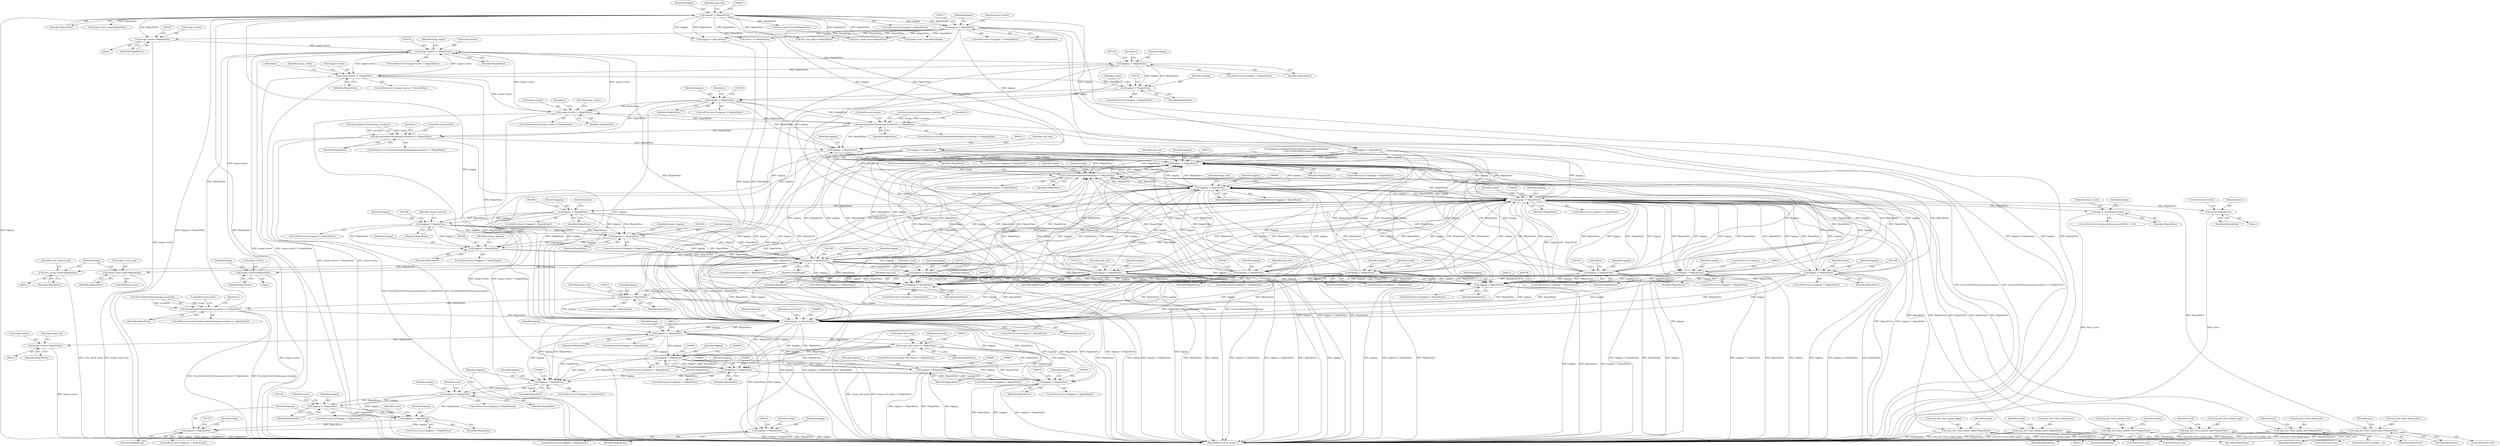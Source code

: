 digraph "0_ImageMagick_9eedb5660f1704cde8e8cd784c5c2a09dd2fd60f_0@pointer" {
"1004461" [label="(Call,image->matte=MagickFalse)"];
"1004313" [label="(Call,logging != MagickFalse)"];
"1004043" [label="(Call,logging != MagickFalse)"];
"1005137" [label="(Call,image->matte != MagickFalse)"];
"1005188" [label="(Call,logging != MagickFalse)"];
"1005579" [label="(Call,image->matte != MagickFalse)"];
"1005721" [label="(Call,logging != MagickFalse)"];
"1005742" [label="(Call,logging != MagickFalse)"];
"1006014" [label="(Call,image->matte != MagickFalse)"];
"1006124" [label="(Call,SyncAuthenticPixels(image,exception) == MagickFalse)"];
"1006203" [label="(Call,SyncAuthenticPixels(image,exception) == MagickFalse)"];
"1006210" [label="(Call,logging != MagickFalse)"];
"1006368" [label="(Call,logging != MagickFalse)"];
"1006626" [label="(Call,LosslessReduceDepthOK(image) != MagickFalse)"];
"1006661" [label="(Call,logging != MagickFalse)"];
"1000452" [label="(Call,logging != MagickFalse)"];
"1000481" [label="(Call,status=MagickFalse)"];
"1000657" [label="(Call,skip_to_iend=MagickFalse)"];
"1000671" [label="(Call,logging != MagickFalse)"];
"1004727" [label="(Call,logging != MagickFalse)"];
"1004781" [label="(Call,logging != MagickFalse)"];
"1005011" [label="(Call,logging != MagickFalse)"];
"1005130" [label="(Call,SyncAuthenticPixels(image,exception) == MagickFalse)"];
"1006682" [label="(Call,logging != MagickFalse)"];
"1006708" [label="(Call,logging != MagickFalse)"];
"1006737" [label="(Call,logging != MagickFalse)"];
"1006804" [label="(Call,image->matte=MagickFalse)"];
"1006810" [label="(Call,image_info->ping == MagickFalse)"];
"1006857" [label="(Call,logging != MagickFalse)"];
"1006896" [label="(Call,logging != MagickFalse)"];
"1006938" [label="(Call,logging != MagickFalse)"];
"1006969" [label="(Call,logging != MagickFalse)"];
"1007057" [label="(Call,logging != MagickFalse)"];
"1007075" [label="(Call,logging != MagickFalse)"];
"1007142" [label="(Call,logging != MagickFalse)"];
"1007296" [label="(Call,logging != MagickFalse)"];
"1007363" [label="(Call,logging != MagickFalse)"];
"1000758" [label="(Call,logging != MagickFalse)"];
"1001071" [label="(Call,logging != MagickFalse)"];
"1001301" [label="(Call,logging != MagickFalse)"];
"1001361" [label="(Call,mng_info->have_global_bkgd=MagickFalse)"];
"1001794" [label="(Call,mng_info->have_global_gama=MagickFalse)"];
"1001942" [label="(Call,mng_info->have_global_chrm=MagickFalse)"];
"1001981" [label="(Call,mng_info->have_global_srgb=MagickFalse)"];
"1002080" [label="(Call,logging != MagickFalse)"];
"1002194" [label="(Call,logging != MagickFalse)"];
"1002255" [label="(Call,logging != MagickFalse)"];
"1002300" [label="(Call,logging != MagickFalse)"];
"1002381" [label="(Call,logging != MagickFalse)"];
"1002452" [label="(Call,term_chunk_found=MagickFalse)"];
"1002456" [label="(Call,image->start_loop=MagickFalse)"];
"1002512" [label="(Call,image->matte=MagickFalse)"];
"1002527" [label="(Call,logging != MagickFalse)"];
"1003005" [label="(Call,logging != MagickFalse)"];
"1003121" [label="(Call,logging != MagickFalse)"];
"1003676" [label="(Call,mng_info->have_global_sbit=MagickFalse)"];
"1003778" [label="(Call,mng_info->have_global_phys=MagickFalse)"];
"1006748" [label="(Identifier,image)"];
"1006020" [label="(Identifier,q)"];
"1007144" [label="(Identifier,MagickFalse)"];
"1002460" [label="(Identifier,MagickFalse)"];
"1003786" [label="(Identifier,type)"];
"1002208" [label="(Identifier,change_timeout)"];
"1007142" [label="(Call,logging != MagickFalse)"];
"1002081" [label="(Identifier,logging)"];
"1004551" [label="(Call,status == MagickFalse)"];
"1007296" [label="(Call,logging != MagickFalse)"];
"1007362" [label="(ControlStructure,if (logging != MagickFalse))"];
"1006811" [label="(Call,image_info->ping)"];
"1007074" [label="(ControlStructure,if (logging != MagickFalse))"];
"1001362" [label="(Call,mng_info->have_global_bkgd)"];
"1002453" [label="(Identifier,term_chunk_found)"];
"1002196" [label="(Identifier,MagickFalse)"];
"1002565" [label="(Identifier,chunk)"];
"1004045" [label="(Identifier,MagickFalse)"];
"1004313" [label="(Call,logging != MagickFalse)"];
"1000671" [label="(Call,logging != MagickFalse)"];
"1005012" [label="(Identifier,logging)"];
"1002257" [label="(Identifier,MagickFalse)"];
"1006736" [label="(ControlStructure,if (logging != MagickFalse))"];
"1006706" [label="(Block,)"];
"1004314" [label="(Identifier,logging)"];
"1007364" [label="(Identifier,logging)"];
"1001073" [label="(Identifier,MagickFalse)"];
"1001072" [label="(Identifier,logging)"];
"1002331" [label="(Identifier,change_clipping)"];
"1002094" [label="(Identifier,length)"];
"1004471" [label="(Call,logging != MagickFalse)"];
"1005013" [label="(Identifier,MagickFalse)"];
"1004315" [label="(Identifier,MagickFalse)"];
"1006221" [label="(Identifier,crop_box)"];
"1003005" [label="(Call,logging != MagickFalse)"];
"1003778" [label="(Call,mng_info->have_global_phys=MagickFalse)"];
"1003736" [label="(Identifier,type)"];
"1005078" [label="(Identifier,y)"];
"1004243" [label="(Call,term_chunk_found=MagickFalse)"];
"1003007" [label="(Identifier,MagickFalse)"];
"1005612" [label="(Identifier,magn_methy)"];
"1006663" [label="(Identifier,MagickFalse)"];
"1006707" [label="(ControlStructure,if (logging != MagickFalse))"];
"1006212" [label="(Identifier,MagickFalse)"];
"1004645" [label="(Call,logging != MagickFalse)"];
"1001987" [label="(Identifier,chunk)"];
"1006660" [label="(ControlStructure,if (logging != MagickFalse))"];
"1002398" [label="(Identifier,insert_layers)"];
"1004727" [label="(Call,logging != MagickFalse)"];
"1002380" [label="(ControlStructure,if (logging != MagickFalse))"];
"1000454" [label="(Identifier,MagickFalse)"];
"1003672" [label="(ControlStructure,if (length < 4))"];
"1002382" [label="(Identifier,logging)"];
"1005187" [label="(ControlStructure,if (logging != MagickFalse))"];
"1006673" [label="(Identifier,image_info)"];
"1001943" [label="(Call,mng_info->have_global_chrm)"];
"1005131" [label="(Call,SyncAuthenticPixels(image,exception))"];
"1006683" [label="(Identifier,logging)"];
"1006805" [label="(Call,image->matte)"];
"1000484" [label="(ControlStructure,break;)"];
"1006693" [label="(Identifier,insert_layers)"];
"1006014" [label="(Call,image->matte != MagickFalse)"];
"1006211" [label="(Identifier,logging)"];
"1001981" [label="(Call,mng_info->have_global_srgb=MagickFalse)"];
"1007141" [label="(ControlStructure,if (logging != MagickFalse))"];
"1004461" [label="(Call,image->matte=MagickFalse)"];
"1005190" [label="(Identifier,MagickFalse)"];
"1006897" [label="(Identifier,logging)"];
"1007132" [label="(Identifier,image)"];
"1003120" [label="(ControlStructure,if (logging != MagickFalse))"];
"1006857" [label="(Call,logging != MagickFalse)"];
"1007374" [label="(MethodReturn,static Image *)"];
"1005130" [label="(Call,SyncAuthenticPixels(image,exception) == MagickFalse)"];
"1005722" [label="(Identifier,logging)"];
"1006018" [label="(Identifier,MagickFalse)"];
"1006662" [label="(Identifier,logging)"];
"1006970" [label="(Identifier,logging)"];
"1001091" [label="(Identifier,chunk)"];
"1000758" [label="(Call,logging != MagickFalse)"];
"1006821" [label="(Identifier,mng_info)"];
"1002408" [label="(Block,)"];
"1005768" [label="(Identifier,y)"];
"1006938" [label="(Call,logging != MagickFalse)"];
"1005721" [label="(Call,logging != MagickFalse)"];
"1006123" [label="(ControlStructure,if (SyncAuthenticPixels(image,exception) == MagickFalse))"];
"1004781" [label="(Call,logging != MagickFalse)"];
"1004334" [label="(Identifier,insert_layers)"];
"1006203" [label="(Call,SyncAuthenticPixels(image,exception) == MagickFalse)"];
"1005188" [label="(Call,logging != MagickFalse)"];
"1006210" [label="(Call,logging != MagickFalse)"];
"1006151" [label="(Identifier,y)"];
"1001329" [label="(Identifier,length)"];
"1002194" [label="(Call,logging != MagickFalse)"];
"1002526" [label="(ControlStructure,if (logging != MagickFalse))"];
"1000483" [label="(Identifier,MagickFalse)"];
"1001794" [label="(Call,mng_info->have_global_gama=MagickFalse)"];
"1006895" [label="(ControlStructure,if (logging != MagickFalse))"];
"1000760" [label="(Identifier,MagickFalse)"];
"1002383" [label="(Identifier,MagickFalse)"];
"1002528" [label="(Identifier,logging)"];
"1006896" [label="(Call,logging != MagickFalse)"];
"1000453" [label="(Identifier,logging)"];
"1001365" [label="(Identifier,MagickFalse)"];
"1001300" [label="(ControlStructure,if (logging != MagickFalse))"];
"1002254" [label="(ControlStructure,if (logging != MagickFalse))"];
"1000650" [label="(ControlStructure,if (memcmp(type,mng_IEND,4) == 0))"];
"1006013" [label="(ControlStructure,if (image->matte != MagickFalse))"];
"1006627" [label="(Call,LosslessReduceDepthOK(image))"];
"1000672" [label="(Identifier,logging)"];
"1004043" [label="(Call,logging != MagickFalse)"];
"1006367" [label="(ControlStructure,if (logging != MagickFalse))"];
"1004729" [label="(Identifier,MagickFalse)"];
"1000452" [label="(Call,logging != MagickFalse)"];
"1005137" [label="(Call,image->matte != MagickFalse)"];
"1006681" [label="(ControlStructure,if (logging != MagickFalse))"];
"1001941" [label="(ControlStructure,else)"];
"1006209" [label="(ControlStructure,if (logging != MagickFalse))"];
"1002079" [label="(ControlStructure,if (logging != MagickFalse))"];
"1006684" [label="(Identifier,MagickFalse)"];
"1001798" [label="(Identifier,MagickFalse)"];
"1002457" [label="(Call,image->start_loop)"];
"1004042" [label="(ControlStructure,if (logging != MagickFalse))"];
"1006128" [label="(Identifier,MagickFalse)"];
"1006124" [label="(Call,SyncAuthenticPixels(image,exception) == MagickFalse)"];
"1006208" [label="(ControlStructure,break;)"];
"1006858" [label="(Identifier,logging)"];
"1007363" [label="(Call,logging != MagickFalse)"];
"1000451" [label="(ControlStructure,if (logging != MagickFalse))"];
"1002256" [label="(Identifier,logging)"];
"1001800" [label="(Identifier,chunk)"];
"1006629" [label="(Identifier,MagickFalse)"];
"1007076" [label="(Identifier,logging)"];
"1007298" [label="(Identifier,MagickFalse)"];
"1006814" [label="(Identifier,MagickFalse)"];
"1001302" [label="(Identifier,logging)"];
"1003144" [label="(Identifier,mng_info)"];
"1003782" [label="(Identifier,MagickFalse)"];
"1005579" [label="(Call,image->matte != MagickFalse)"];
"1005720" [label="(ControlStructure,if (logging != MagickFalse))"];
"1006971" [label="(Identifier,MagickFalse)"];
"1006045" [label="(Identifier,magn_methx)"];
"1004780" [label="(ControlStructure,if (logging != MagickFalse))"];
"1006710" [label="(Identifier,MagickFalse)"];
"1006969" [label="(Call,logging != MagickFalse)"];
"1006737" [label="(Call,logging != MagickFalse)"];
"1006937" [label="(ControlStructure,if (logging != MagickFalse))"];
"1004793" [label="(Identifier,mng_info)"];
"1007057" [label="(Call,logging != MagickFalse)"];
"1003680" [label="(Identifier,MagickFalse)"];
"1000670" [label="(ControlStructure,if (logging != MagickFalse))"];
"1006370" [label="(Identifier,MagickFalse)"];
"1005744" [label="(Identifier,MagickFalse)"];
"1002381" [label="(Call,logging != MagickFalse)"];
"1004782" [label="(Identifier,logging)"];
"1005136" [label="(ControlStructure,if (image->matte != MagickFalse))"];
"1006856" [label="(ControlStructure,if (logging != MagickFalse))"];
"1007075" [label="(Call,logging != MagickFalse)"];
"1000785" [label="(Identifier,p)"];
"1000658" [label="(Identifier,skip_to_iend)"];
"1002255" [label="(Call,logging != MagickFalse)"];
"1002441" [label="(Block,)"];
"1005203" [label="(Identifier,m)"];
"1000482" [label="(Identifier,status)"];
"1004396" [label="(Call,term_chunk_found=MagickFalse)"];
"1007077" [label="(Identifier,MagickFalse)"];
"1007297" [label="(Identifier,logging)"];
"1001301" [label="(Call,logging != MagickFalse)"];
"1004728" [label="(Identifier,logging)"];
"1002463" [label="(Identifier,image)"];
"1001368" [label="(Identifier,length)"];
"1001942" [label="(Call,mng_info->have_global_chrm=MagickFalse)"];
"1006682" [label="(Call,logging != MagickFalse)"];
"1005151" [label="(Identifier,large_image)"];
"1005743" [label="(Identifier,logging)"];
"1002516" [label="(Identifier,MagickFalse)"];
"1006207" [label="(Identifier,MagickFalse)"];
"1000480" [label="(Block,)"];
"1004465" [label="(Identifier,MagickFalse)"];
"1007302" [label="(Identifier,scene)"];
"1006202" [label="(ControlStructure,if (SyncAuthenticPixels(image,exception) == MagickFalse))"];
"1007152" [label="(Identifier,scene)"];
"1004352" [label="(Block,)"];
"1004462" [label="(Call,image->matte)"];
"1003121" [label="(Call,logging != MagickFalse)"];
"1002302" [label="(Identifier,MagickFalse)"];
"1006626" [label="(Call,LosslessReduceDepthOK(image) != MagickFalse)"];
"1003676" [label="(Call,mng_info->have_global_sbit=MagickFalse)"];
"1006739" [label="(Identifier,MagickFalse)"];
"1001361" [label="(Call,mng_info->have_global_bkgd=MagickFalse)"];
"1004400" [label="(Call,image->start_loop=MagickFalse)"];
"1001795" [label="(Call,mng_info->have_global_gama)"];
"1001793" [label="(ControlStructure,else)"];
"1006898" [label="(Identifier,MagickFalse)"];
"1001946" [label="(Identifier,MagickFalse)"];
"1005723" [label="(Identifier,MagickFalse)"];
"1005583" [label="(Identifier,MagickFalse)"];
"1006709" [label="(Identifier,logging)"];
"1002269" [label="(Identifier,change_clipping)"];
"1003779" [label="(Call,mng_info->have_global_phys)"];
"1002299" [label="(ControlStructure,if (logging != MagickFalse))"];
"1005011" [label="(Call,logging != MagickFalse)"];
"1005578" [label="(ControlStructure,if (image->matte != MagickFalse))"];
"1000757" [label="(ControlStructure,if (logging != MagickFalse))"];
"1002195" [label="(Identifier,logging)"];
"1005129" [label="(ControlStructure,if (SyncAuthenticPixels(image,exception) == MagickFalse))"];
"1005135" [label="(ControlStructure,break;)"];
"1006129" [label="(ControlStructure,break;)"];
"1007058" [label="(Identifier,logging)"];
"1002301" [label="(Identifier,logging)"];
"1005741" [label="(ControlStructure,if (logging != MagickFalse))"];
"1006939" [label="(Identifier,logging)"];
"1000657" [label="(Call,skip_to_iend=MagickFalse)"];
"1005138" [label="(Call,image->matte)"];
"1006708" [label="(Call,logging != MagickFalse)"];
"1000662" [label="(Identifier,length)"];
"1003006" [label="(Identifier,logging)"];
"1001985" [label="(Identifier,MagickFalse)"];
"1002456" [label="(Call,image->start_loop=MagickFalse)"];
"1003022" [label="(Identifier,loop_iters)"];
"1000680" [label="(ControlStructure,continue;)"];
"1000759" [label="(Identifier,logging)"];
"1004726" [label="(ControlStructure,if (logging != MagickFalse))"];
"1003004" [label="(ControlStructure,if (logging != MagickFalse))"];
"1004508" [label="(Call,first_mng_object=MagickFalse)"];
"1006625" [label="(ControlStructure,if (LosslessReduceDepthOK(image) != MagickFalse))"];
"1006636" [label="(Identifier,image)"];
"1004247" [label="(Call,image->start_loop=MagickFalse)"];
"1000481" [label="(Call,status=MagickFalse)"];
"1005010" [label="(ControlStructure,if (logging != MagickFalse))"];
"1006968" [label="(ControlStructure,if (logging != MagickFalse))"];
"1005742" [label="(Call,logging != MagickFalse)"];
"1003123" [label="(Identifier,MagickFalse)"];
"1003777" [label="(ControlStructure,else)"];
"1006738" [label="(Identifier,logging)"];
"1003677" [label="(Call,mng_info->have_global_sbit)"];
"1006125" [label="(Call,SyncAuthenticPixels(image,exception))"];
"1006812" [label="(Identifier,image_info)"];
"1000267" [label="(Call,logging=LogMagickEvent(CoderEvent,GetMagickModule(),\n    \"  Enter ReadOneMNGImage()\"))"];
"1002454" [label="(Identifier,MagickFalse)"];
"1006204" [label="(Call,SyncAuthenticPixels(image,exception))"];
"1004044" [label="(Identifier,logging)"];
"1002527" [label="(Call,logging != MagickFalse)"];
"1005189" [label="(Identifier,logging)"];
"1006381" [label="(Identifier,crop_box)"];
"1006720" [label="(Identifier,image)"];
"1006368" [label="(Call,logging != MagickFalse)"];
"1000478" [label="(Identifier,length)"];
"1007373" [label="(Identifier,image)"];
"1002512" [label="(Call,image->matte=MagickFalse)"];
"1001070" [label="(ControlStructure,if (logging != MagickFalse))"];
"1001071" [label="(Call,logging != MagickFalse)"];
"1005134" [label="(Identifier,MagickFalse)"];
"1001982" [label="(Call,mng_info->have_global_srgb)"];
"1006804" [label="(Call,image->matte=MagickFalse)"];
"1002519" [label="(Identifier,image)"];
"1003122" [label="(Identifier,logging)"];
"1007295" [label="(ControlStructure,if (logging != MagickFalse))"];
"1006810" [label="(Call,image_info->ping == MagickFalse)"];
"1005021" [label="(Identifier,image_info)"];
"1006859" [label="(Identifier,MagickFalse)"];
"1002193" [label="(ControlStructure,if (logging != MagickFalse))"];
"1002513" [label="(Call,image->matte)"];
"1006808" [label="(Identifier,MagickFalse)"];
"1001303" [label="(Identifier,MagickFalse)"];
"1004783" [label="(Identifier,MagickFalse)"];
"1001360" [label="(Block,)"];
"1002082" [label="(Identifier,MagickFalse)"];
"1006940" [label="(Identifier,MagickFalse)"];
"1005580" [label="(Call,image->matte)"];
"1000659" [label="(Identifier,MagickFalse)"];
"1006809" [label="(ControlStructure,if (image_info->ping == MagickFalse))"];
"1007059" [label="(Identifier,MagickFalse)"];
"1001980" [label="(ControlStructure,else)"];
"1006015" [label="(Call,image->matte)"];
"1004067" [label="(Identifier,mng_info)"];
"1006632" [label="(Identifier,image)"];
"1007143" [label="(Identifier,logging)"];
"1001948" [label="(Identifier,chunk)"];
"1002300" [label="(Call,logging != MagickFalse)"];
"1002452" [label="(Call,term_chunk_found=MagickFalse)"];
"1002455" [label="(ControlStructure,else)"];
"1005141" [label="(Identifier,MagickFalse)"];
"1007081" [label="(Identifier,scene)"];
"1004086" [label="(Call,logging != MagickFalse)"];
"1005758" [label="(Identifier,y)"];
"1005585" [label="(Identifier,q)"];
"1006369" [label="(Identifier,logging)"];
"1000673" [label="(Identifier,MagickFalse)"];
"1002080" [label="(Call,logging != MagickFalse)"];
"1002529" [label="(Identifier,MagickFalse)"];
"1006661" [label="(Call,logging != MagickFalse)"];
"1007056" [label="(ControlStructure,if (logging != MagickFalse))"];
"1004312" [label="(ControlStructure,if (logging != MagickFalse))"];
"1005732" [label="(Identifier,image)"];
"1007365" [label="(Identifier,MagickFalse)"];
"1004461" -> "1004352"  [label="AST: "];
"1004461" -> "1004465"  [label="CFG: "];
"1004462" -> "1004461"  [label="AST: "];
"1004465" -> "1004461"  [label="AST: "];
"1004467" -> "1004461"  [label="CFG: "];
"1004461" -> "1007374"  [label="DDG: image->matte"];
"1004313" -> "1004461"  [label="DDG: MagickFalse"];
"1004043" -> "1004461"  [label="DDG: MagickFalse"];
"1004461" -> "1005137"  [label="DDG: image->matte"];
"1004313" -> "1004312"  [label="AST: "];
"1004313" -> "1004315"  [label="CFG: "];
"1004314" -> "1004313"  [label="AST: "];
"1004315" -> "1004313"  [label="AST: "];
"1004317" -> "1004313"  [label="CFG: "];
"1004334" -> "1004313"  [label="CFG: "];
"1004313" -> "1007374"  [label="DDG: MagickFalse"];
"1004313" -> "1007374"  [label="DDG: logging != MagickFalse"];
"1004313" -> "1007374"  [label="DDG: logging"];
"1004043" -> "1004313"  [label="DDG: logging"];
"1004043" -> "1004313"  [label="DDG: MagickFalse"];
"1004313" -> "1004396"  [label="DDG: MagickFalse"];
"1004313" -> "1004400"  [label="DDG: MagickFalse"];
"1004313" -> "1004471"  [label="DDG: logging"];
"1004313" -> "1004471"  [label="DDG: MagickFalse"];
"1004313" -> "1004508"  [label="DDG: MagickFalse"];
"1004313" -> "1004551"  [label="DDG: MagickFalse"];
"1004313" -> "1004645"  [label="DDG: logging"];
"1004313" -> "1006682"  [label="DDG: logging"];
"1004043" -> "1004042"  [label="AST: "];
"1004043" -> "1004045"  [label="CFG: "];
"1004044" -> "1004043"  [label="AST: "];
"1004045" -> "1004043"  [label="AST: "];
"1004047" -> "1004043"  [label="CFG: "];
"1004067" -> "1004043"  [label="CFG: "];
"1004043" -> "1007374"  [label="DDG: MagickFalse"];
"1004043" -> "1007374"  [label="DDG: logging"];
"1004043" -> "1007374"  [label="DDG: logging != MagickFalse"];
"1004043" -> "1004086"  [label="DDG: logging"];
"1004043" -> "1004086"  [label="DDG: MagickFalse"];
"1004043" -> "1004243"  [label="DDG: MagickFalse"];
"1004043" -> "1004247"  [label="DDG: MagickFalse"];
"1004043" -> "1004396"  [label="DDG: MagickFalse"];
"1004043" -> "1004400"  [label="DDG: MagickFalse"];
"1004043" -> "1004471"  [label="DDG: logging"];
"1004043" -> "1004471"  [label="DDG: MagickFalse"];
"1004043" -> "1004508"  [label="DDG: MagickFalse"];
"1004043" -> "1004551"  [label="DDG: MagickFalse"];
"1004043" -> "1004645"  [label="DDG: logging"];
"1004043" -> "1006682"  [label="DDG: logging"];
"1005137" -> "1005136"  [label="AST: "];
"1005137" -> "1005141"  [label="CFG: "];
"1005138" -> "1005137"  [label="AST: "];
"1005141" -> "1005137"  [label="AST: "];
"1005143" -> "1005137"  [label="CFG: "];
"1005151" -> "1005137"  [label="CFG: "];
"1005137" -> "1007374"  [label="DDG: image->matte"];
"1005137" -> "1007374"  [label="DDG: image->matte != MagickFalse"];
"1006014" -> "1005137"  [label="DDG: image->matte"];
"1005579" -> "1005137"  [label="DDG: image->matte"];
"1002512" -> "1005137"  [label="DDG: image->matte"];
"1005130" -> "1005137"  [label="DDG: MagickFalse"];
"1005011" -> "1005137"  [label="DDG: MagickFalse"];
"1005137" -> "1005188"  [label="DDG: MagickFalse"];
"1005137" -> "1005579"  [label="DDG: image->matte"];
"1005137" -> "1006014"  [label="DDG: image->matte"];
"1005188" -> "1005187"  [label="AST: "];
"1005188" -> "1005190"  [label="CFG: "];
"1005189" -> "1005188"  [label="AST: "];
"1005190" -> "1005188"  [label="AST: "];
"1005192" -> "1005188"  [label="CFG: "];
"1005203" -> "1005188"  [label="CFG: "];
"1005011" -> "1005188"  [label="DDG: logging"];
"1005188" -> "1005579"  [label="DDG: MagickFalse"];
"1005188" -> "1005721"  [label="DDG: logging"];
"1005188" -> "1005721"  [label="DDG: MagickFalse"];
"1005188" -> "1006682"  [label="DDG: logging"];
"1005188" -> "1006682"  [label="DDG: MagickFalse"];
"1005579" -> "1005578"  [label="AST: "];
"1005579" -> "1005583"  [label="CFG: "];
"1005580" -> "1005579"  [label="AST: "];
"1005583" -> "1005579"  [label="AST: "];
"1005585" -> "1005579"  [label="CFG: "];
"1005612" -> "1005579"  [label="CFG: "];
"1005579" -> "1007374"  [label="DDG: image->matte != MagickFalse"];
"1005579" -> "1007374"  [label="DDG: image->matte"];
"1005579" -> "1005721"  [label="DDG: MagickFalse"];
"1005579" -> "1006014"  [label="DDG: image->matte"];
"1005579" -> "1006682"  [label="DDG: MagickFalse"];
"1005721" -> "1005720"  [label="AST: "];
"1005721" -> "1005723"  [label="CFG: "];
"1005722" -> "1005721"  [label="AST: "];
"1005723" -> "1005721"  [label="AST: "];
"1005725" -> "1005721"  [label="CFG: "];
"1005732" -> "1005721"  [label="CFG: "];
"1005721" -> "1005742"  [label="DDG: logging"];
"1005721" -> "1005742"  [label="DDG: MagickFalse"];
"1005742" -> "1005741"  [label="AST: "];
"1005742" -> "1005744"  [label="CFG: "];
"1005743" -> "1005742"  [label="AST: "];
"1005744" -> "1005742"  [label="AST: "];
"1005746" -> "1005742"  [label="CFG: "];
"1005758" -> "1005742"  [label="CFG: "];
"1005742" -> "1006014"  [label="DDG: MagickFalse"];
"1005742" -> "1006124"  [label="DDG: MagickFalse"];
"1005742" -> "1006203"  [label="DDG: MagickFalse"];
"1005742" -> "1006210"  [label="DDG: logging"];
"1005742" -> "1006210"  [label="DDG: MagickFalse"];
"1005742" -> "1006682"  [label="DDG: logging"];
"1006014" -> "1006013"  [label="AST: "];
"1006014" -> "1006018"  [label="CFG: "];
"1006015" -> "1006014"  [label="AST: "];
"1006018" -> "1006014"  [label="AST: "];
"1006020" -> "1006014"  [label="CFG: "];
"1006045" -> "1006014"  [label="CFG: "];
"1006014" -> "1007374"  [label="DDG: image->matte"];
"1006014" -> "1007374"  [label="DDG: image->matte != MagickFalse"];
"1006124" -> "1006014"  [label="DDG: MagickFalse"];
"1006014" -> "1006124"  [label="DDG: MagickFalse"];
"1006124" -> "1006123"  [label="AST: "];
"1006124" -> "1006128"  [label="CFG: "];
"1006125" -> "1006124"  [label="AST: "];
"1006128" -> "1006124"  [label="AST: "];
"1006129" -> "1006124"  [label="CFG: "];
"1005768" -> "1006124"  [label="CFG: "];
"1006124" -> "1007374"  [label="DDG: SyncAuthenticPixels(image,exception) == MagickFalse"];
"1006124" -> "1007374"  [label="DDG: SyncAuthenticPixels(image,exception)"];
"1006125" -> "1006124"  [label="DDG: image"];
"1006125" -> "1006124"  [label="DDG: exception"];
"1006124" -> "1006203"  [label="DDG: MagickFalse"];
"1006124" -> "1006210"  [label="DDG: MagickFalse"];
"1006124" -> "1006682"  [label="DDG: MagickFalse"];
"1006203" -> "1006202"  [label="AST: "];
"1006203" -> "1006207"  [label="CFG: "];
"1006204" -> "1006203"  [label="AST: "];
"1006207" -> "1006203"  [label="AST: "];
"1006208" -> "1006203"  [label="CFG: "];
"1006151" -> "1006203"  [label="CFG: "];
"1006203" -> "1007374"  [label="DDG: SyncAuthenticPixels(image,exception) == MagickFalse"];
"1006203" -> "1007374"  [label="DDG: SyncAuthenticPixels(image,exception)"];
"1006204" -> "1006203"  [label="DDG: image"];
"1006204" -> "1006203"  [label="DDG: exception"];
"1006203" -> "1006210"  [label="DDG: MagickFalse"];
"1006203" -> "1006682"  [label="DDG: MagickFalse"];
"1006210" -> "1006209"  [label="AST: "];
"1006210" -> "1006212"  [label="CFG: "];
"1006211" -> "1006210"  [label="AST: "];
"1006212" -> "1006210"  [label="AST: "];
"1006214" -> "1006210"  [label="CFG: "];
"1006221" -> "1006210"  [label="CFG: "];
"1006210" -> "1006368"  [label="DDG: logging"];
"1006210" -> "1006368"  [label="DDG: MagickFalse"];
"1006210" -> "1006626"  [label="DDG: MagickFalse"];
"1006210" -> "1006661"  [label="DDG: logging"];
"1006210" -> "1006682"  [label="DDG: logging"];
"1006368" -> "1006367"  [label="AST: "];
"1006368" -> "1006370"  [label="CFG: "];
"1006369" -> "1006368"  [label="AST: "];
"1006370" -> "1006368"  [label="AST: "];
"1006372" -> "1006368"  [label="CFG: "];
"1006381" -> "1006368"  [label="CFG: "];
"1006661" -> "1006368"  [label="DDG: logging"];
"1006661" -> "1006368"  [label="DDG: MagickFalse"];
"1002381" -> "1006368"  [label="DDG: logging"];
"1002381" -> "1006368"  [label="DDG: MagickFalse"];
"1004086" -> "1006368"  [label="DDG: logging"];
"1004086" -> "1006368"  [label="DDG: MagickFalse"];
"1000671" -> "1006368"  [label="DDG: logging"];
"1000671" -> "1006368"  [label="DDG: MagickFalse"];
"1001071" -> "1006368"  [label="DDG: logging"];
"1001071" -> "1006368"  [label="DDG: MagickFalse"];
"1004781" -> "1006368"  [label="DDG: logging"];
"1004781" -> "1006368"  [label="DDG: MagickFalse"];
"1000758" -> "1006368"  [label="DDG: logging"];
"1000758" -> "1006368"  [label="DDG: MagickFalse"];
"1000452" -> "1006368"  [label="DDG: logging"];
"1000452" -> "1006368"  [label="DDG: MagickFalse"];
"1003121" -> "1006368"  [label="DDG: logging"];
"1003121" -> "1006368"  [label="DDG: MagickFalse"];
"1004645" -> "1006368"  [label="DDG: logging"];
"1004645" -> "1006368"  [label="DDG: MagickFalse"];
"1000267" -> "1006368"  [label="DDG: logging"];
"1001301" -> "1006368"  [label="DDG: logging"];
"1001301" -> "1006368"  [label="DDG: MagickFalse"];
"1003005" -> "1006368"  [label="DDG: logging"];
"1003005" -> "1006368"  [label="DDG: MagickFalse"];
"1002527" -> "1006368"  [label="DDG: logging"];
"1002527" -> "1006368"  [label="DDG: MagickFalse"];
"1006368" -> "1006626"  [label="DDG: MagickFalse"];
"1006368" -> "1006661"  [label="DDG: logging"];
"1006368" -> "1006682"  [label="DDG: logging"];
"1006626" -> "1006625"  [label="AST: "];
"1006626" -> "1006629"  [label="CFG: "];
"1006627" -> "1006626"  [label="AST: "];
"1006629" -> "1006626"  [label="AST: "];
"1006632" -> "1006626"  [label="CFG: "];
"1006636" -> "1006626"  [label="CFG: "];
"1006626" -> "1007374"  [label="DDG: LosslessReduceDepthOK(image)"];
"1006626" -> "1007374"  [label="DDG: LosslessReduceDepthOK(image) != MagickFalse"];
"1006627" -> "1006626"  [label="DDG: image"];
"1003121" -> "1006626"  [label="DDG: MagickFalse"];
"1006661" -> "1006626"  [label="DDG: MagickFalse"];
"1000671" -> "1006626"  [label="DDG: MagickFalse"];
"1001301" -> "1006626"  [label="DDG: MagickFalse"];
"1004781" -> "1006626"  [label="DDG: MagickFalse"];
"1001071" -> "1006626"  [label="DDG: MagickFalse"];
"1002381" -> "1006626"  [label="DDG: MagickFalse"];
"1000758" -> "1006626"  [label="DDG: MagickFalse"];
"1003005" -> "1006626"  [label="DDG: MagickFalse"];
"1004086" -> "1006626"  [label="DDG: MagickFalse"];
"1004645" -> "1006626"  [label="DDG: MagickFalse"];
"1002527" -> "1006626"  [label="DDG: MagickFalse"];
"1000452" -> "1006626"  [label="DDG: MagickFalse"];
"1006626" -> "1006661"  [label="DDG: MagickFalse"];
"1006626" -> "1006682"  [label="DDG: MagickFalse"];
"1006661" -> "1006660"  [label="AST: "];
"1006661" -> "1006663"  [label="CFG: "];
"1006662" -> "1006661"  [label="AST: "];
"1006663" -> "1006661"  [label="AST: "];
"1006673" -> "1006661"  [label="CFG: "];
"1006665" -> "1006661"  [label="CFG: "];
"1006661" -> "1007374"  [label="DDG: logging"];
"1006661" -> "1007374"  [label="DDG: logging != MagickFalse"];
"1006661" -> "1007374"  [label="DDG: MagickFalse"];
"1006661" -> "1000452"  [label="DDG: logging"];
"1006661" -> "1000452"  [label="DDG: MagickFalse"];
"1006661" -> "1004727"  [label="DDG: logging"];
"1006661" -> "1004727"  [label="DDG: MagickFalse"];
"1006661" -> "1004781"  [label="DDG: logging"];
"1006661" -> "1004781"  [label="DDG: MagickFalse"];
"1002381" -> "1006661"  [label="DDG: logging"];
"1004086" -> "1006661"  [label="DDG: logging"];
"1000671" -> "1006661"  [label="DDG: logging"];
"1001071" -> "1006661"  [label="DDG: logging"];
"1004781" -> "1006661"  [label="DDG: logging"];
"1000758" -> "1006661"  [label="DDG: logging"];
"1000452" -> "1006661"  [label="DDG: logging"];
"1003121" -> "1006661"  [label="DDG: logging"];
"1004645" -> "1006661"  [label="DDG: logging"];
"1000267" -> "1006661"  [label="DDG: logging"];
"1001301" -> "1006661"  [label="DDG: logging"];
"1003005" -> "1006661"  [label="DDG: logging"];
"1002527" -> "1006661"  [label="DDG: logging"];
"1006661" -> "1006682"  [label="DDG: logging"];
"1006661" -> "1006682"  [label="DDG: MagickFalse"];
"1000452" -> "1000451"  [label="AST: "];
"1000452" -> "1000454"  [label="CFG: "];
"1000453" -> "1000452"  [label="AST: "];
"1000454" -> "1000452"  [label="AST: "];
"1000456" -> "1000452"  [label="CFG: "];
"1000478" -> "1000452"  [label="CFG: "];
"1000452" -> "1007374"  [label="DDG: logging != MagickFalse"];
"1000452" -> "1007374"  [label="DDG: logging"];
"1000452" -> "1007374"  [label="DDG: MagickFalse"];
"1002381" -> "1000452"  [label="DDG: logging"];
"1002381" -> "1000452"  [label="DDG: MagickFalse"];
"1004086" -> "1000452"  [label="DDG: logging"];
"1004086" -> "1000452"  [label="DDG: MagickFalse"];
"1000671" -> "1000452"  [label="DDG: logging"];
"1000671" -> "1000452"  [label="DDG: MagickFalse"];
"1001071" -> "1000452"  [label="DDG: logging"];
"1001071" -> "1000452"  [label="DDG: MagickFalse"];
"1000758" -> "1000452"  [label="DDG: logging"];
"1000758" -> "1000452"  [label="DDG: MagickFalse"];
"1003121" -> "1000452"  [label="DDG: logging"];
"1003121" -> "1000452"  [label="DDG: MagickFalse"];
"1000267" -> "1000452"  [label="DDG: logging"];
"1001301" -> "1000452"  [label="DDG: logging"];
"1001301" -> "1000452"  [label="DDG: MagickFalse"];
"1003005" -> "1000452"  [label="DDG: logging"];
"1003005" -> "1000452"  [label="DDG: MagickFalse"];
"1002527" -> "1000452"  [label="DDG: logging"];
"1002527" -> "1000452"  [label="DDG: MagickFalse"];
"1000452" -> "1000481"  [label="DDG: MagickFalse"];
"1000452" -> "1000657"  [label="DDG: MagickFalse"];
"1000452" -> "1000671"  [label="DDG: logging"];
"1000452" -> "1000671"  [label="DDG: MagickFalse"];
"1000452" -> "1000758"  [label="DDG: logging"];
"1000452" -> "1000758"  [label="DDG: MagickFalse"];
"1000452" -> "1001071"  [label="DDG: logging"];
"1000452" -> "1001071"  [label="DDG: MagickFalse"];
"1000452" -> "1001301"  [label="DDG: logging"];
"1000452" -> "1001301"  [label="DDG: MagickFalse"];
"1000452" -> "1001361"  [label="DDG: MagickFalse"];
"1000452" -> "1001794"  [label="DDG: MagickFalse"];
"1000452" -> "1001942"  [label="DDG: MagickFalse"];
"1000452" -> "1001981"  [label="DDG: MagickFalse"];
"1000452" -> "1002080"  [label="DDG: logging"];
"1000452" -> "1002080"  [label="DDG: MagickFalse"];
"1000452" -> "1003005"  [label="DDG: logging"];
"1000452" -> "1003005"  [label="DDG: MagickFalse"];
"1000452" -> "1003121"  [label="DDG: logging"];
"1000452" -> "1003121"  [label="DDG: MagickFalse"];
"1000452" -> "1003676"  [label="DDG: MagickFalse"];
"1000452" -> "1003778"  [label="DDG: MagickFalse"];
"1000452" -> "1004727"  [label="DDG: logging"];
"1000452" -> "1004727"  [label="DDG: MagickFalse"];
"1000452" -> "1004781"  [label="DDG: logging"];
"1000452" -> "1004781"  [label="DDG: MagickFalse"];
"1000452" -> "1006682"  [label="DDG: logging"];
"1000452" -> "1006682"  [label="DDG: MagickFalse"];
"1000481" -> "1000480"  [label="AST: "];
"1000481" -> "1000483"  [label="CFG: "];
"1000482" -> "1000481"  [label="AST: "];
"1000483" -> "1000481"  [label="AST: "];
"1000484" -> "1000481"  [label="CFG: "];
"1000481" -> "1007374"  [label="DDG: status"];
"1000657" -> "1000650"  [label="AST: "];
"1000657" -> "1000659"  [label="CFG: "];
"1000658" -> "1000657"  [label="AST: "];
"1000659" -> "1000657"  [label="AST: "];
"1000662" -> "1000657"  [label="CFG: "];
"1000657" -> "1007374"  [label="DDG: skip_to_iend"];
"1000671" -> "1000670"  [label="AST: "];
"1000671" -> "1000673"  [label="CFG: "];
"1000672" -> "1000671"  [label="AST: "];
"1000673" -> "1000671"  [label="AST: "];
"1000675" -> "1000671"  [label="CFG: "];
"1000680" -> "1000671"  [label="CFG: "];
"1000671" -> "1007374"  [label="DDG: logging"];
"1000671" -> "1007374"  [label="DDG: logging != MagickFalse"];
"1000671" -> "1007374"  [label="DDG: MagickFalse"];
"1000671" -> "1004727"  [label="DDG: logging"];
"1000671" -> "1004727"  [label="DDG: MagickFalse"];
"1000671" -> "1004781"  [label="DDG: logging"];
"1000671" -> "1004781"  [label="DDG: MagickFalse"];
"1000671" -> "1006682"  [label="DDG: logging"];
"1000671" -> "1006682"  [label="DDG: MagickFalse"];
"1004727" -> "1004726"  [label="AST: "];
"1004727" -> "1004729"  [label="CFG: "];
"1004728" -> "1004727"  [label="AST: "];
"1004729" -> "1004727"  [label="AST: "];
"1004731" -> "1004727"  [label="CFG: "];
"1004738" -> "1004727"  [label="CFG: "];
"1004727" -> "1007374"  [label="DDG: logging"];
"1004727" -> "1007374"  [label="DDG: MagickFalse"];
"1004727" -> "1007374"  [label="DDG: logging != MagickFalse"];
"1002381" -> "1004727"  [label="DDG: logging"];
"1002381" -> "1004727"  [label="DDG: MagickFalse"];
"1004086" -> "1004727"  [label="DDG: logging"];
"1004086" -> "1004727"  [label="DDG: MagickFalse"];
"1001071" -> "1004727"  [label="DDG: logging"];
"1001071" -> "1004727"  [label="DDG: MagickFalse"];
"1000758" -> "1004727"  [label="DDG: logging"];
"1000758" -> "1004727"  [label="DDG: MagickFalse"];
"1003121" -> "1004727"  [label="DDG: logging"];
"1003121" -> "1004727"  [label="DDG: MagickFalse"];
"1004645" -> "1004727"  [label="DDG: logging"];
"1004645" -> "1004727"  [label="DDG: MagickFalse"];
"1000267" -> "1004727"  [label="DDG: logging"];
"1001301" -> "1004727"  [label="DDG: logging"];
"1001301" -> "1004727"  [label="DDG: MagickFalse"];
"1003005" -> "1004727"  [label="DDG: logging"];
"1003005" -> "1004727"  [label="DDG: MagickFalse"];
"1002527" -> "1004727"  [label="DDG: logging"];
"1002527" -> "1004727"  [label="DDG: MagickFalse"];
"1004781" -> "1004780"  [label="AST: "];
"1004781" -> "1004783"  [label="CFG: "];
"1004782" -> "1004781"  [label="AST: "];
"1004783" -> "1004781"  [label="AST: "];
"1004785" -> "1004781"  [label="CFG: "];
"1004793" -> "1004781"  [label="CFG: "];
"1002381" -> "1004781"  [label="DDG: logging"];
"1002381" -> "1004781"  [label="DDG: MagickFalse"];
"1004086" -> "1004781"  [label="DDG: logging"];
"1004086" -> "1004781"  [label="DDG: MagickFalse"];
"1001071" -> "1004781"  [label="DDG: logging"];
"1001071" -> "1004781"  [label="DDG: MagickFalse"];
"1000758" -> "1004781"  [label="DDG: logging"];
"1000758" -> "1004781"  [label="DDG: MagickFalse"];
"1003121" -> "1004781"  [label="DDG: logging"];
"1003121" -> "1004781"  [label="DDG: MagickFalse"];
"1004645" -> "1004781"  [label="DDG: logging"];
"1004645" -> "1004781"  [label="DDG: MagickFalse"];
"1000267" -> "1004781"  [label="DDG: logging"];
"1001301" -> "1004781"  [label="DDG: logging"];
"1001301" -> "1004781"  [label="DDG: MagickFalse"];
"1003005" -> "1004781"  [label="DDG: logging"];
"1003005" -> "1004781"  [label="DDG: MagickFalse"];
"1002527" -> "1004781"  [label="DDG: logging"];
"1002527" -> "1004781"  [label="DDG: MagickFalse"];
"1004781" -> "1005011"  [label="DDG: logging"];
"1004781" -> "1005011"  [label="DDG: MagickFalse"];
"1004781" -> "1006682"  [label="DDG: logging"];
"1005011" -> "1005010"  [label="AST: "];
"1005011" -> "1005013"  [label="CFG: "];
"1005012" -> "1005011"  [label="AST: "];
"1005013" -> "1005011"  [label="AST: "];
"1005015" -> "1005011"  [label="CFG: "];
"1005021" -> "1005011"  [label="CFG: "];
"1005011" -> "1007374"  [label="DDG: MagickFalse"];
"1005011" -> "1007374"  [label="DDG: logging"];
"1005011" -> "1007374"  [label="DDG: logging != MagickFalse"];
"1005011" -> "1005130"  [label="DDG: MagickFalse"];
"1005011" -> "1006682"  [label="DDG: logging"];
"1005130" -> "1005129"  [label="AST: "];
"1005130" -> "1005134"  [label="CFG: "];
"1005131" -> "1005130"  [label="AST: "];
"1005134" -> "1005130"  [label="AST: "];
"1005135" -> "1005130"  [label="CFG: "];
"1005078" -> "1005130"  [label="CFG: "];
"1005130" -> "1007374"  [label="DDG: SyncAuthenticPixels(image,exception) == MagickFalse"];
"1005130" -> "1007374"  [label="DDG: SyncAuthenticPixels(image,exception)"];
"1005131" -> "1005130"  [label="DDG: image"];
"1005131" -> "1005130"  [label="DDG: exception"];
"1005130" -> "1006682"  [label="DDG: MagickFalse"];
"1006682" -> "1006681"  [label="AST: "];
"1006682" -> "1006684"  [label="CFG: "];
"1006683" -> "1006682"  [label="AST: "];
"1006684" -> "1006682"  [label="AST: "];
"1006686" -> "1006682"  [label="CFG: "];
"1006693" -> "1006682"  [label="CFG: "];
"1002381" -> "1006682"  [label="DDG: logging"];
"1002381" -> "1006682"  [label="DDG: MagickFalse"];
"1004086" -> "1006682"  [label="DDG: logging"];
"1004086" -> "1006682"  [label="DDG: MagickFalse"];
"1001071" -> "1006682"  [label="DDG: logging"];
"1001071" -> "1006682"  [label="DDG: MagickFalse"];
"1004645" -> "1006682"  [label="DDG: logging"];
"1000267" -> "1006682"  [label="DDG: logging"];
"1001301" -> "1006682"  [label="DDG: logging"];
"1001301" -> "1006682"  [label="DDG: MagickFalse"];
"1000758" -> "1006682"  [label="DDG: logging"];
"1000758" -> "1006682"  [label="DDG: MagickFalse"];
"1003121" -> "1006682"  [label="DDG: logging"];
"1003121" -> "1006682"  [label="DDG: MagickFalse"];
"1004471" -> "1006682"  [label="DDG: logging"];
"1003005" -> "1006682"  [label="DDG: logging"];
"1003005" -> "1006682"  [label="DDG: MagickFalse"];
"1002527" -> "1006682"  [label="DDG: logging"];
"1002527" -> "1006682"  [label="DDG: MagickFalse"];
"1004551" -> "1006682"  [label="DDG: MagickFalse"];
"1006682" -> "1006708"  [label="DDG: logging"];
"1006682" -> "1006708"  [label="DDG: MagickFalse"];
"1006682" -> "1006857"  [label="DDG: logging"];
"1006682" -> "1006857"  [label="DDG: MagickFalse"];
"1006682" -> "1006896"  [label="DDG: logging"];
"1006682" -> "1006896"  [label="DDG: MagickFalse"];
"1006682" -> "1006938"  [label="DDG: logging"];
"1006682" -> "1006938"  [label="DDG: MagickFalse"];
"1006682" -> "1006969"  [label="DDG: logging"];
"1006682" -> "1006969"  [label="DDG: MagickFalse"];
"1006682" -> "1007057"  [label="DDG: logging"];
"1006682" -> "1007057"  [label="DDG: MagickFalse"];
"1006708" -> "1006707"  [label="AST: "];
"1006708" -> "1006710"  [label="CFG: "];
"1006709" -> "1006708"  [label="AST: "];
"1006710" -> "1006708"  [label="AST: "];
"1006712" -> "1006708"  [label="CFG: "];
"1006720" -> "1006708"  [label="CFG: "];
"1006708" -> "1006737"  [label="DDG: logging"];
"1006708" -> "1006737"  [label="DDG: MagickFalse"];
"1006708" -> "1006804"  [label="DDG: MagickFalse"];
"1006708" -> "1006810"  [label="DDG: MagickFalse"];
"1006708" -> "1006857"  [label="DDG: logging"];
"1006708" -> "1006896"  [label="DDG: logging"];
"1006708" -> "1006938"  [label="DDG: logging"];
"1006708" -> "1006969"  [label="DDG: logging"];
"1006708" -> "1007057"  [label="DDG: logging"];
"1006737" -> "1006736"  [label="AST: "];
"1006737" -> "1006739"  [label="CFG: "];
"1006738" -> "1006737"  [label="AST: "];
"1006739" -> "1006737"  [label="AST: "];
"1006741" -> "1006737"  [label="CFG: "];
"1006748" -> "1006737"  [label="CFG: "];
"1006737" -> "1007374"  [label="DDG: logging"];
"1006737" -> "1007374"  [label="DDG: logging != MagickFalse"];
"1006737" -> "1007374"  [label="DDG: MagickFalse"];
"1006804" -> "1006706"  [label="AST: "];
"1006804" -> "1006808"  [label="CFG: "];
"1006805" -> "1006804"  [label="AST: "];
"1006808" -> "1006804"  [label="AST: "];
"1006812" -> "1006804"  [label="CFG: "];
"1006804" -> "1007374"  [label="DDG: image->matte"];
"1006810" -> "1006809"  [label="AST: "];
"1006810" -> "1006814"  [label="CFG: "];
"1006811" -> "1006810"  [label="AST: "];
"1006814" -> "1006810"  [label="AST: "];
"1006816" -> "1006810"  [label="CFG: "];
"1006821" -> "1006810"  [label="CFG: "];
"1006810" -> "1007374"  [label="DDG: image_info->ping == MagickFalse"];
"1006810" -> "1007374"  [label="DDG: image_info->ping"];
"1006810" -> "1006857"  [label="DDG: MagickFalse"];
"1006810" -> "1006896"  [label="DDG: MagickFalse"];
"1006810" -> "1006938"  [label="DDG: MagickFalse"];
"1006810" -> "1006969"  [label="DDG: MagickFalse"];
"1006810" -> "1007057"  [label="DDG: MagickFalse"];
"1006857" -> "1006856"  [label="AST: "];
"1006857" -> "1006859"  [label="CFG: "];
"1006858" -> "1006857"  [label="AST: "];
"1006859" -> "1006857"  [label="AST: "];
"1006861" -> "1006857"  [label="CFG: "];
"1006867" -> "1006857"  [label="CFG: "];
"1006857" -> "1007374"  [label="DDG: logging != MagickFalse"];
"1006857" -> "1007374"  [label="DDG: MagickFalse"];
"1006857" -> "1007374"  [label="DDG: logging"];
"1006896" -> "1006857"  [label="DDG: logging"];
"1006896" -> "1006857"  [label="DDG: MagickFalse"];
"1006896" -> "1006895"  [label="AST: "];
"1006896" -> "1006898"  [label="CFG: "];
"1006897" -> "1006896"  [label="AST: "];
"1006898" -> "1006896"  [label="AST: "];
"1006900" -> "1006896"  [label="CFG: "];
"1006906" -> "1006896"  [label="CFG: "];
"1006896" -> "1006938"  [label="DDG: logging"];
"1006896" -> "1006938"  [label="DDG: MagickFalse"];
"1006896" -> "1006969"  [label="DDG: logging"];
"1006896" -> "1006969"  [label="DDG: MagickFalse"];
"1006896" -> "1007057"  [label="DDG: logging"];
"1006896" -> "1007057"  [label="DDG: MagickFalse"];
"1006938" -> "1006937"  [label="AST: "];
"1006938" -> "1006940"  [label="CFG: "];
"1006939" -> "1006938"  [label="AST: "];
"1006940" -> "1006938"  [label="AST: "];
"1006942" -> "1006938"  [label="CFG: "];
"1006948" -> "1006938"  [label="CFG: "];
"1006938" -> "1006969"  [label="DDG: logging"];
"1006938" -> "1006969"  [label="DDG: MagickFalse"];
"1006938" -> "1007057"  [label="DDG: logging"];
"1006938" -> "1007057"  [label="DDG: MagickFalse"];
"1006969" -> "1006968"  [label="AST: "];
"1006969" -> "1006971"  [label="CFG: "];
"1006970" -> "1006969"  [label="AST: "];
"1006971" -> "1006969"  [label="AST: "];
"1006973" -> "1006969"  [label="CFG: "];
"1006979" -> "1006969"  [label="CFG: "];
"1006969" -> "1007374"  [label="DDG: MagickFalse"];
"1006969" -> "1007374"  [label="DDG: logging"];
"1006969" -> "1007374"  [label="DDG: logging != MagickFalse"];
"1007057" -> "1007056"  [label="AST: "];
"1007057" -> "1007059"  [label="CFG: "];
"1007058" -> "1007057"  [label="AST: "];
"1007059" -> "1007057"  [label="AST: "];
"1007061" -> "1007057"  [label="CFG: "];
"1007076" -> "1007057"  [label="CFG: "];
"1007057" -> "1007075"  [label="DDG: logging"];
"1007057" -> "1007075"  [label="DDG: MagickFalse"];
"1007075" -> "1007074"  [label="AST: "];
"1007075" -> "1007077"  [label="CFG: "];
"1007076" -> "1007075"  [label="AST: "];
"1007077" -> "1007075"  [label="AST: "];
"1007081" -> "1007075"  [label="CFG: "];
"1007132" -> "1007075"  [label="CFG: "];
"1007075" -> "1007142"  [label="DDG: logging"];
"1007075" -> "1007142"  [label="DDG: MagickFalse"];
"1007075" -> "1007296"  [label="DDG: logging"];
"1007075" -> "1007296"  [label="DDG: MagickFalse"];
"1007142" -> "1007141"  [label="AST: "];
"1007142" -> "1007144"  [label="CFG: "];
"1007143" -> "1007142"  [label="AST: "];
"1007144" -> "1007142"  [label="AST: "];
"1007146" -> "1007142"  [label="CFG: "];
"1007152" -> "1007142"  [label="CFG: "];
"1007142" -> "1007296"  [label="DDG: logging"];
"1007142" -> "1007296"  [label="DDG: MagickFalse"];
"1007296" -> "1007295"  [label="AST: "];
"1007296" -> "1007298"  [label="CFG: "];
"1007297" -> "1007296"  [label="AST: "];
"1007298" -> "1007296"  [label="AST: "];
"1007302" -> "1007296"  [label="CFG: "];
"1007364" -> "1007296"  [label="CFG: "];
"1007296" -> "1007363"  [label="DDG: logging"];
"1007296" -> "1007363"  [label="DDG: MagickFalse"];
"1007363" -> "1007362"  [label="AST: "];
"1007363" -> "1007365"  [label="CFG: "];
"1007364" -> "1007363"  [label="AST: "];
"1007365" -> "1007363"  [label="AST: "];
"1007367" -> "1007363"  [label="CFG: "];
"1007373" -> "1007363"  [label="CFG: "];
"1007363" -> "1007374"  [label="DDG: MagickFalse"];
"1007363" -> "1007374"  [label="DDG: logging"];
"1007363" -> "1007374"  [label="DDG: logging != MagickFalse"];
"1000758" -> "1000757"  [label="AST: "];
"1000758" -> "1000760"  [label="CFG: "];
"1000759" -> "1000758"  [label="AST: "];
"1000760" -> "1000758"  [label="AST: "];
"1000763" -> "1000758"  [label="CFG: "];
"1000785" -> "1000758"  [label="CFG: "];
"1000758" -> "1007374"  [label="DDG: logging != MagickFalse"];
"1000758" -> "1007374"  [label="DDG: MagickFalse"];
"1000758" -> "1007374"  [label="DDG: logging"];
"1001071" -> "1001070"  [label="AST: "];
"1001071" -> "1001073"  [label="CFG: "];
"1001072" -> "1001071"  [label="AST: "];
"1001073" -> "1001071"  [label="AST: "];
"1001076" -> "1001071"  [label="CFG: "];
"1001091" -> "1001071"  [label="CFG: "];
"1001071" -> "1007374"  [label="DDG: MagickFalse"];
"1001071" -> "1007374"  [label="DDG: logging"];
"1001071" -> "1007374"  [label="DDG: logging != MagickFalse"];
"1001301" -> "1001300"  [label="AST: "];
"1001301" -> "1001303"  [label="CFG: "];
"1001302" -> "1001301"  [label="AST: "];
"1001303" -> "1001301"  [label="AST: "];
"1001306" -> "1001301"  [label="CFG: "];
"1001329" -> "1001301"  [label="CFG: "];
"1001301" -> "1007374"  [label="DDG: logging"];
"1001301" -> "1007374"  [label="DDG: logging != MagickFalse"];
"1001301" -> "1007374"  [label="DDG: MagickFalse"];
"1001361" -> "1001360"  [label="AST: "];
"1001361" -> "1001365"  [label="CFG: "];
"1001362" -> "1001361"  [label="AST: "];
"1001365" -> "1001361"  [label="AST: "];
"1001368" -> "1001361"  [label="CFG: "];
"1001361" -> "1007374"  [label="DDG: MagickFalse"];
"1001361" -> "1007374"  [label="DDG: mng_info->have_global_bkgd"];
"1001794" -> "1001793"  [label="AST: "];
"1001794" -> "1001798"  [label="CFG: "];
"1001795" -> "1001794"  [label="AST: "];
"1001798" -> "1001794"  [label="AST: "];
"1001800" -> "1001794"  [label="CFG: "];
"1001794" -> "1007374"  [label="DDG: mng_info->have_global_gama"];
"1001794" -> "1007374"  [label="DDG: MagickFalse"];
"1001942" -> "1001941"  [label="AST: "];
"1001942" -> "1001946"  [label="CFG: "];
"1001943" -> "1001942"  [label="AST: "];
"1001946" -> "1001942"  [label="AST: "];
"1001948" -> "1001942"  [label="CFG: "];
"1001942" -> "1007374"  [label="DDG: mng_info->have_global_chrm"];
"1001942" -> "1007374"  [label="DDG: MagickFalse"];
"1001981" -> "1001980"  [label="AST: "];
"1001981" -> "1001985"  [label="CFG: "];
"1001982" -> "1001981"  [label="AST: "];
"1001985" -> "1001981"  [label="AST: "];
"1001987" -> "1001981"  [label="CFG: "];
"1001981" -> "1007374"  [label="DDG: mng_info->have_global_srgb"];
"1001981" -> "1007374"  [label="DDG: MagickFalse"];
"1002080" -> "1002079"  [label="AST: "];
"1002080" -> "1002082"  [label="CFG: "];
"1002081" -> "1002080"  [label="AST: "];
"1002082" -> "1002080"  [label="AST: "];
"1002084" -> "1002080"  [label="CFG: "];
"1002094" -> "1002080"  [label="CFG: "];
"1002080" -> "1002194"  [label="DDG: logging"];
"1002080" -> "1002194"  [label="DDG: MagickFalse"];
"1002080" -> "1002255"  [label="DDG: logging"];
"1002080" -> "1002255"  [label="DDG: MagickFalse"];
"1002080" -> "1002300"  [label="DDG: logging"];
"1002080" -> "1002300"  [label="DDG: MagickFalse"];
"1002080" -> "1002381"  [label="DDG: logging"];
"1002080" -> "1002381"  [label="DDG: MagickFalse"];
"1002194" -> "1002193"  [label="AST: "];
"1002194" -> "1002196"  [label="CFG: "];
"1002195" -> "1002194"  [label="AST: "];
"1002196" -> "1002194"  [label="AST: "];
"1002198" -> "1002194"  [label="CFG: "];
"1002208" -> "1002194"  [label="CFG: "];
"1002194" -> "1002255"  [label="DDG: logging"];
"1002194" -> "1002255"  [label="DDG: MagickFalse"];
"1002194" -> "1002300"  [label="DDG: logging"];
"1002194" -> "1002300"  [label="DDG: MagickFalse"];
"1002194" -> "1002381"  [label="DDG: logging"];
"1002194" -> "1002381"  [label="DDG: MagickFalse"];
"1002255" -> "1002254"  [label="AST: "];
"1002255" -> "1002257"  [label="CFG: "];
"1002256" -> "1002255"  [label="AST: "];
"1002257" -> "1002255"  [label="AST: "];
"1002259" -> "1002255"  [label="CFG: "];
"1002269" -> "1002255"  [label="CFG: "];
"1002255" -> "1002300"  [label="DDG: logging"];
"1002255" -> "1002300"  [label="DDG: MagickFalse"];
"1002255" -> "1002381"  [label="DDG: logging"];
"1002255" -> "1002381"  [label="DDG: MagickFalse"];
"1002300" -> "1002299"  [label="AST: "];
"1002300" -> "1002302"  [label="CFG: "];
"1002301" -> "1002300"  [label="AST: "];
"1002302" -> "1002300"  [label="AST: "];
"1002304" -> "1002300"  [label="CFG: "];
"1002331" -> "1002300"  [label="CFG: "];
"1002300" -> "1002381"  [label="DDG: logging"];
"1002300" -> "1002381"  [label="DDG: MagickFalse"];
"1002381" -> "1002380"  [label="AST: "];
"1002381" -> "1002383"  [label="CFG: "];
"1002382" -> "1002381"  [label="AST: "];
"1002383" -> "1002381"  [label="AST: "];
"1002385" -> "1002381"  [label="CFG: "];
"1002398" -> "1002381"  [label="CFG: "];
"1002381" -> "1007374"  [label="DDG: logging"];
"1002381" -> "1007374"  [label="DDG: MagickFalse"];
"1002381" -> "1007374"  [label="DDG: logging != MagickFalse"];
"1002381" -> "1002452"  [label="DDG: MagickFalse"];
"1002381" -> "1002456"  [label="DDG: MagickFalse"];
"1002381" -> "1002512"  [label="DDG: MagickFalse"];
"1002381" -> "1002527"  [label="DDG: logging"];
"1002381" -> "1002527"  [label="DDG: MagickFalse"];
"1002452" -> "1002441"  [label="AST: "];
"1002452" -> "1002454"  [label="CFG: "];
"1002453" -> "1002452"  [label="AST: "];
"1002454" -> "1002452"  [label="AST: "];
"1002463" -> "1002452"  [label="CFG: "];
"1002452" -> "1007374"  [label="DDG: term_chunk_found"];
"1002456" -> "1002455"  [label="AST: "];
"1002456" -> "1002460"  [label="CFG: "];
"1002457" -> "1002456"  [label="AST: "];
"1002460" -> "1002456"  [label="AST: "];
"1002463" -> "1002456"  [label="CFG: "];
"1002456" -> "1007374"  [label="DDG: image->start_loop"];
"1002512" -> "1002408"  [label="AST: "];
"1002512" -> "1002516"  [label="CFG: "];
"1002513" -> "1002512"  [label="AST: "];
"1002516" -> "1002512"  [label="AST: "];
"1002519" -> "1002512"  [label="CFG: "];
"1002512" -> "1007374"  [label="DDG: image->matte"];
"1002527" -> "1002526"  [label="AST: "];
"1002527" -> "1002529"  [label="CFG: "];
"1002528" -> "1002527"  [label="AST: "];
"1002529" -> "1002527"  [label="AST: "];
"1002531" -> "1002527"  [label="CFG: "];
"1002565" -> "1002527"  [label="CFG: "];
"1002527" -> "1007374"  [label="DDG: logging != MagickFalse"];
"1002527" -> "1007374"  [label="DDG: MagickFalse"];
"1002527" -> "1007374"  [label="DDG: logging"];
"1003005" -> "1003004"  [label="AST: "];
"1003005" -> "1003007"  [label="CFG: "];
"1003006" -> "1003005"  [label="AST: "];
"1003007" -> "1003005"  [label="AST: "];
"1003009" -> "1003005"  [label="CFG: "];
"1003022" -> "1003005"  [label="CFG: "];
"1003005" -> "1007374"  [label="DDG: MagickFalse"];
"1003005" -> "1007374"  [label="DDG: logging"];
"1003005" -> "1007374"  [label="DDG: logging != MagickFalse"];
"1003121" -> "1003120"  [label="AST: "];
"1003121" -> "1003123"  [label="CFG: "];
"1003122" -> "1003121"  [label="AST: "];
"1003123" -> "1003121"  [label="AST: "];
"1003125" -> "1003121"  [label="CFG: "];
"1003144" -> "1003121"  [label="CFG: "];
"1003121" -> "1007374"  [label="DDG: logging != MagickFalse"];
"1003121" -> "1007374"  [label="DDG: MagickFalse"];
"1003121" -> "1007374"  [label="DDG: logging"];
"1003676" -> "1003672"  [label="AST: "];
"1003676" -> "1003680"  [label="CFG: "];
"1003677" -> "1003676"  [label="AST: "];
"1003680" -> "1003676"  [label="AST: "];
"1003736" -> "1003676"  [label="CFG: "];
"1003676" -> "1007374"  [label="DDG: mng_info->have_global_sbit"];
"1003676" -> "1007374"  [label="DDG: MagickFalse"];
"1003778" -> "1003777"  [label="AST: "];
"1003778" -> "1003782"  [label="CFG: "];
"1003779" -> "1003778"  [label="AST: "];
"1003782" -> "1003778"  [label="AST: "];
"1003786" -> "1003778"  [label="CFG: "];
"1003778" -> "1007374"  [label="DDG: mng_info->have_global_phys"];
"1003778" -> "1007374"  [label="DDG: MagickFalse"];
}
